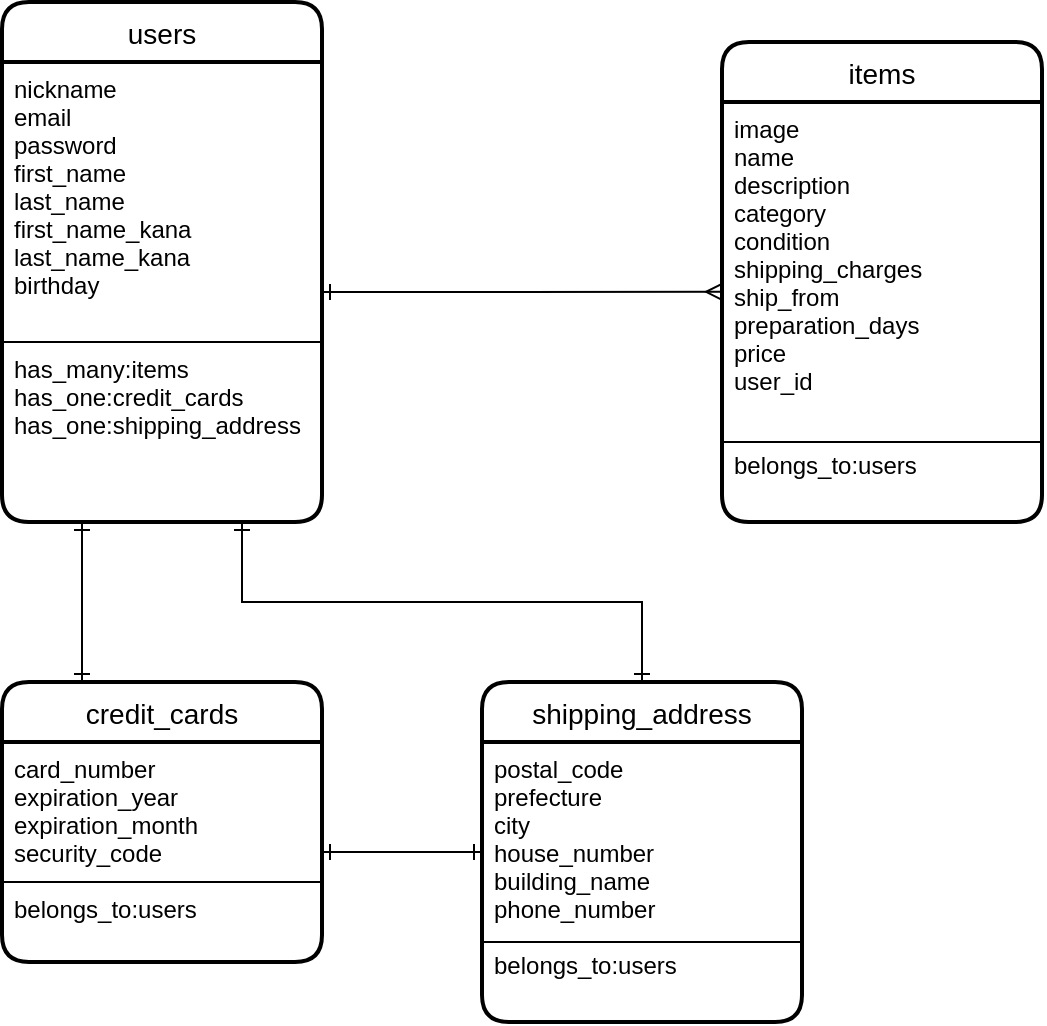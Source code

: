 <mxfile version="13.6.5">
    <diagram id="Uvi_Y4Suzxy5vI54Rdzi" name="ページ1">
        <mxGraphModel dx="646" dy="680" grid="1" gridSize="10" guides="1" tooltips="1" connect="1" arrows="1" fold="1" page="1" pageScale="1" pageWidth="827" pageHeight="1169" math="0" shadow="0">
            <root>
                <mxCell id="0"/>
                <mxCell id="1" parent="0"/>
                <mxCell id="68" value="items" style="swimlane;childLayout=stackLayout;horizontal=1;startSize=30;horizontalStack=0;rounded=1;fontSize=14;fontStyle=0;strokeWidth=2;resizeParent=0;resizeLast=1;shadow=0;dashed=0;align=center;" vertex="1" parent="1">
                    <mxGeometry x="400" y="160" width="160" height="240" as="geometry"/>
                </mxCell>
                <mxCell id="69" value="image&#10;name &#10;description&#10;category&#10;condition&#10;shipping_charges&#10;ship_from&#10;preparation_days&#10;price&#10;user_id&#10;&#10;&#10;belongs_to:users" style="align=left;strokeColor=none;fillColor=none;spacingLeft=4;fontSize=12;verticalAlign=top;resizable=0;rotatable=0;part=1;" vertex="1" parent="68">
                    <mxGeometry y="30" width="160" height="210" as="geometry"/>
                </mxCell>
                <mxCell id="111" value="" style="endArrow=none;html=1;rounded=0;" edge="1" parent="68">
                    <mxGeometry relative="1" as="geometry">
                        <mxPoint y="200" as="sourcePoint"/>
                        <mxPoint x="160" y="200" as="targetPoint"/>
                    </mxGeometry>
                </mxCell>
                <mxCell id="73" value="credit_cards" style="swimlane;childLayout=stackLayout;horizontal=1;startSize=30;horizontalStack=0;rounded=1;fontSize=14;fontStyle=0;strokeWidth=2;resizeParent=0;resizeLast=1;shadow=0;dashed=0;align=center;" vertex="1" parent="1">
                    <mxGeometry x="40" y="480" width="160" height="140" as="geometry"/>
                </mxCell>
                <mxCell id="74" value="card_number&#10;expiration_year&#10;expiration_month&#10;security_code&#10;&#10;belongs_to:users&#10;" style="align=left;strokeColor=none;fillColor=none;spacingLeft=4;fontSize=12;verticalAlign=top;resizable=0;rotatable=0;part=1;" vertex="1" parent="73">
                    <mxGeometry y="30" width="160" height="110" as="geometry"/>
                </mxCell>
                <mxCell id="115" value="" style="endArrow=none;html=1;rounded=0;" edge="1" parent="73">
                    <mxGeometry relative="1" as="geometry">
                        <mxPoint y="100" as="sourcePoint"/>
                        <mxPoint x="160" y="100" as="targetPoint"/>
                    </mxGeometry>
                </mxCell>
                <mxCell id="81" style="edgeStyle=orthogonalEdgeStyle;rounded=0;orthogonalLoop=1;jettySize=auto;html=1;exitX=0.75;exitY=1;exitDx=0;exitDy=0;startArrow=ERone;startFill=0;endArrow=ERone;endFill=0;" edge="1" parent="1" source="67" target="75">
                    <mxGeometry relative="1" as="geometry"/>
                </mxCell>
                <mxCell id="82" style="edgeStyle=orthogonalEdgeStyle;rounded=0;orthogonalLoop=1;jettySize=auto;html=1;exitX=0.25;exitY=1;exitDx=0;exitDy=0;entryX=0.25;entryY=0;entryDx=0;entryDy=0;startArrow=ERone;startFill=0;endArrow=ERone;endFill=0;" edge="1" parent="1" source="67" target="73">
                    <mxGeometry relative="1" as="geometry"/>
                </mxCell>
                <mxCell id="75" value="shipping_address" style="swimlane;childLayout=stackLayout;horizontal=1;startSize=30;horizontalStack=0;rounded=1;fontSize=14;fontStyle=0;strokeWidth=2;resizeParent=0;resizeLast=1;shadow=0;dashed=0;align=center;" vertex="1" parent="1">
                    <mxGeometry x="280" y="480" width="160" height="170" as="geometry"/>
                </mxCell>
                <mxCell id="76" value="postal_code&#10;prefecture&#10;city&#10;house_number&#10;building_name&#10;phone_number&#10;&#10;belongs_to:users" style="align=left;strokeColor=none;fillColor=none;spacingLeft=4;fontSize=12;verticalAlign=top;resizable=0;rotatable=0;part=1;" vertex="1" parent="75">
                    <mxGeometry y="30" width="160" height="140" as="geometry"/>
                </mxCell>
                <mxCell id="116" value="" style="endArrow=none;html=1;rounded=0;" edge="1" parent="75">
                    <mxGeometry relative="1" as="geometry">
                        <mxPoint y="130" as="sourcePoint"/>
                        <mxPoint x="160" y="130" as="targetPoint"/>
                    </mxGeometry>
                </mxCell>
                <mxCell id="113" style="edgeStyle=orthogonalEdgeStyle;rounded=0;orthogonalLoop=1;jettySize=auto;html=1;exitX=1;exitY=0.5;exitDx=0;exitDy=0;entryX=0;entryY=0.393;entryDx=0;entryDy=0;entryPerimeter=0;startArrow=ERone;startFill=0;endArrow=ERone;endFill=0;" edge="1" parent="1" source="74" target="76">
                    <mxGeometry relative="1" as="geometry"/>
                </mxCell>
                <mxCell id="66" value="users" style="swimlane;childLayout=stackLayout;horizontal=1;startSize=30;horizontalStack=0;rounded=1;fontSize=14;fontStyle=0;strokeWidth=2;resizeParent=0;resizeLast=1;shadow=0;dashed=0;align=center;" vertex="1" parent="1">
                    <mxGeometry x="40" y="140" width="160" height="260" as="geometry"/>
                </mxCell>
                <mxCell id="67" value="nickname&#10;email&#10;password&#10;first_name&#10;last_name&#10;first_name_kana&#10;last_name_kana&#10;birthday&#10;&#10;&#10;has_many:items&#10;has_one:credit_cards&#10;has_one:shipping_address&#10;" style="align=left;strokeColor=none;fillColor=none;spacingLeft=4;fontSize=12;verticalAlign=top;resizable=0;rotatable=0;part=1;" vertex="1" parent="66">
                    <mxGeometry y="30" width="160" height="230" as="geometry"/>
                </mxCell>
                <mxCell id="88" style="edgeStyle=orthogonalEdgeStyle;rounded=0;orthogonalLoop=1;jettySize=auto;html=1;exitX=0.5;exitY=1;exitDx=0;exitDy=0;startArrow=classic;startFill=1;endArrow=classic;endFill=1;" edge="1" parent="66" source="67" target="67">
                    <mxGeometry relative="1" as="geometry"/>
                </mxCell>
                <mxCell id="107" value="" style="endArrow=none;html=1;rounded=0;" edge="1" parent="66">
                    <mxGeometry relative="1" as="geometry">
                        <mxPoint y="170" as="sourcePoint"/>
                        <mxPoint x="160" y="170" as="targetPoint"/>
                    </mxGeometry>
                </mxCell>
                <mxCell id="117" style="edgeStyle=orthogonalEdgeStyle;rounded=0;orthogonalLoop=1;jettySize=auto;html=1;exitX=1;exitY=0.5;exitDx=0;exitDy=0;entryX=0;entryY=0.452;entryDx=0;entryDy=0;entryPerimeter=0;startArrow=ERone;startFill=0;endArrow=ERmany;endFill=0;" edge="1" parent="1" source="67" target="69">
                    <mxGeometry relative="1" as="geometry"/>
                </mxCell>
            </root>
        </mxGraphModel>
    </diagram>
</mxfile>